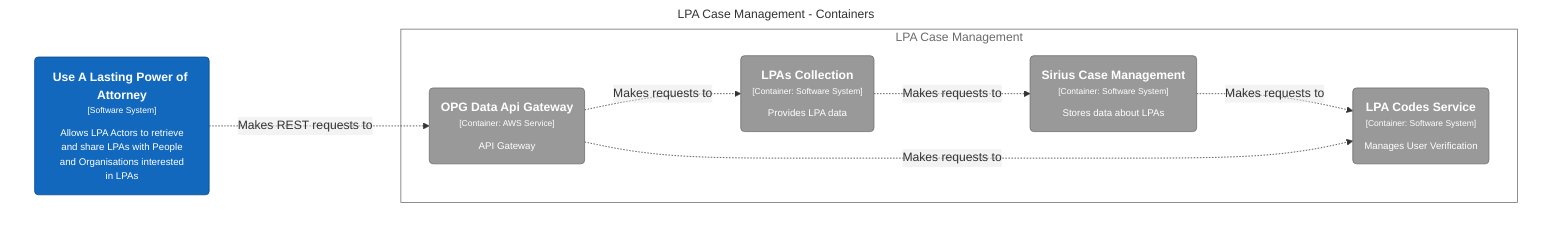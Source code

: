 graph TB
  linkStyle default fill:#ffffff

  subgraph diagram [LPA Case Management - Containers]
    style diagram fill:#ffffff,stroke:#ffffff

    16("<div style='font-weight: bold'>Use A Lasting Power of Attorney</div><div style='font-size: 70%; margin-top: 0px'>[Software System]</div><div style='font-size: 80%; margin-top:10px'>Allows LPA Actors to retrieve<br />and share LPAs with People<br />and Organisations interested<br />in LPAs</div>")
    style 16 fill:#1168bd,stroke:#0b4884,color:#ffffff

    subgraph 7 [LPA Case Management]
      style 7 fill:#ffffff,stroke:#6b6b6b,color:#6b6b6b

      11("<div style='font-weight: bold'>LPAs Collection</div><div style='font-size: 70%; margin-top: 0px'>[Container: Software System]</div><div style='font-size: 80%; margin-top:10px'>Provides LPA data</div>")
      style 11 fill:#999999,stroke:#6b6b6b,color:#ffffff
      13("<div style='font-weight: bold'>OPG Data Api Gateway</div><div style='font-size: 70%; margin-top: 0px'>[Container: AWS Service]</div><div style='font-size: 80%; margin-top:10px'>API Gateway</div>")
      style 13 fill:#999999,stroke:#6b6b6b,color:#ffffff
      8("<div style='font-weight: bold'>LPA Codes Service</div><div style='font-size: 70%; margin-top: 0px'>[Container: Software System]</div><div style='font-size: 80%; margin-top:10px'>Manages User Verification</div>")
      style 8 fill:#999999,stroke:#6b6b6b,color:#ffffff
      9("<div style='font-weight: bold'>Sirius Case Management</div><div style='font-size: 70%; margin-top: 0px'>[Container: Software System]</div><div style='font-size: 80%; margin-top:10px'>Stores data about LPAs</div>")
      style 9 fill:#999999,stroke:#6b6b6b,color:#ffffff
    end

    9-. "<div>Makes requests to</div><div style='font-size: 70%'></div>" .->8
    11-. "<div>Makes requests to</div><div style='font-size: 70%'></div>" .->9
    13-. "<div>Makes requests to</div><div style='font-size: 70%'></div>" .->8
    13-. "<div>Makes requests to</div><div style='font-size: 70%'></div>" .->11
    16-. "<div>Makes REST requests to</div><div style='font-size: 70%'></div>" .->13
  end